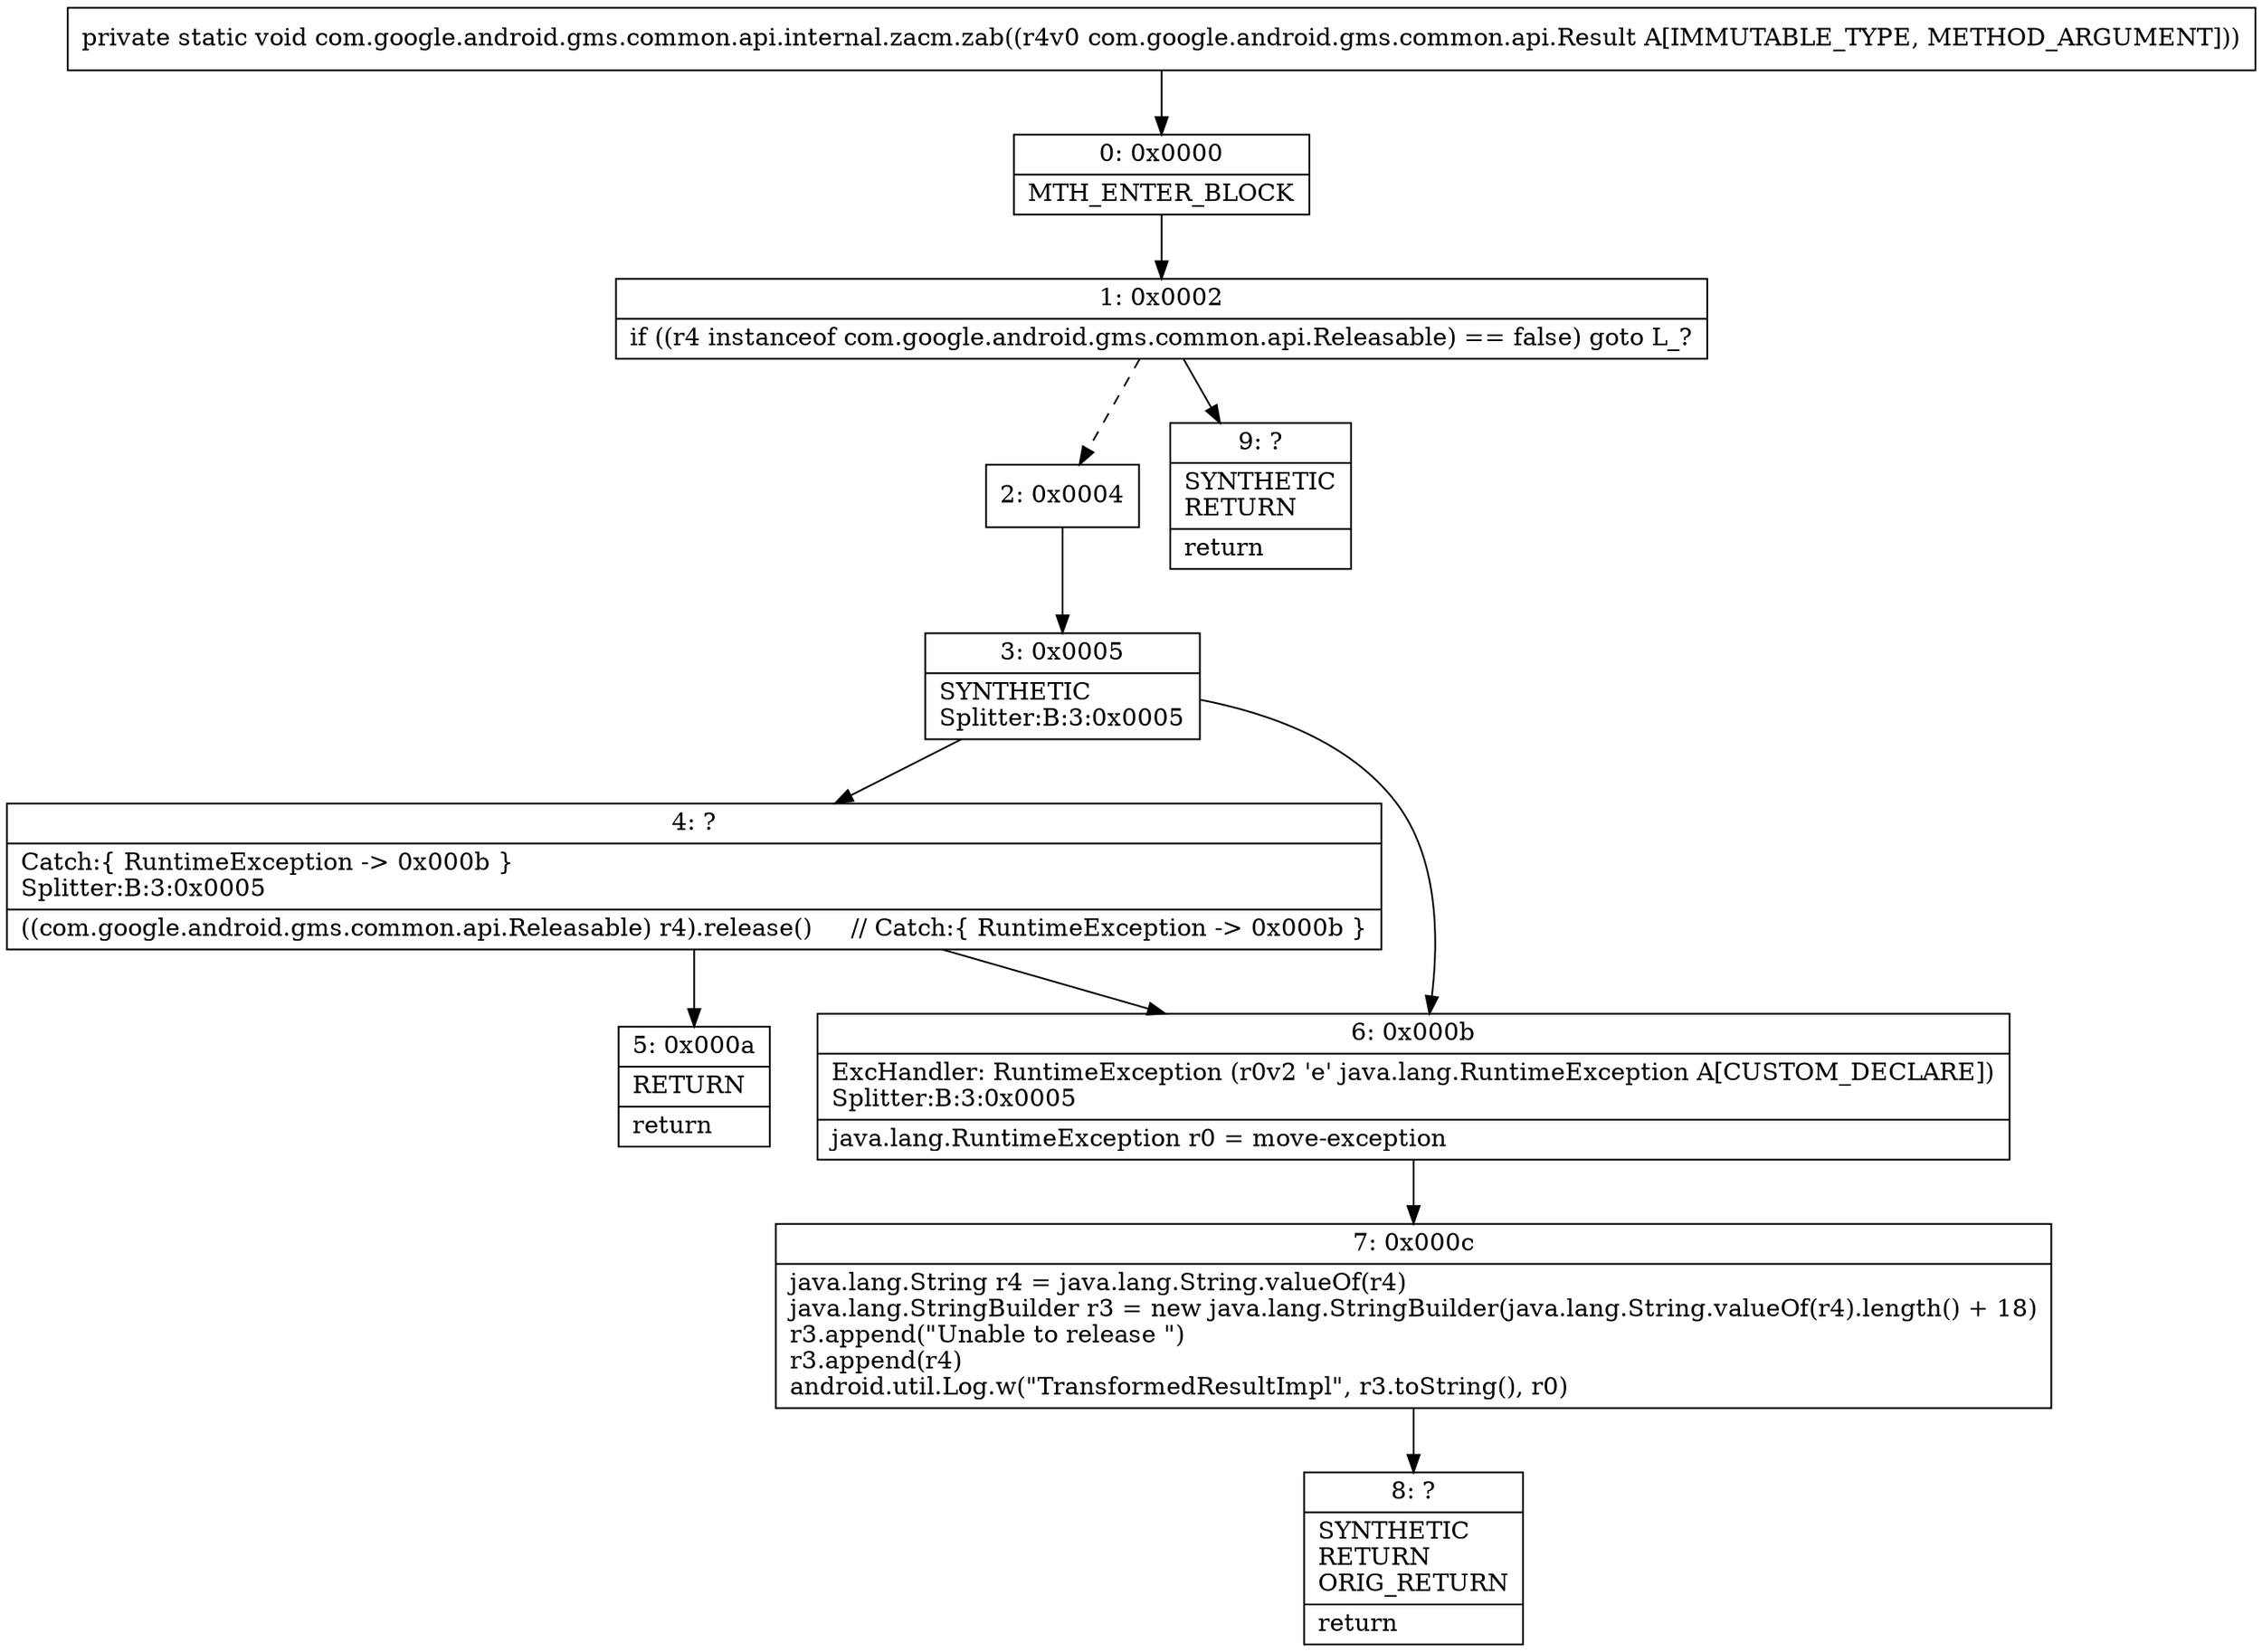 digraph "CFG forcom.google.android.gms.common.api.internal.zacm.zab(Lcom\/google\/android\/gms\/common\/api\/Result;)V" {
Node_0 [shape=record,label="{0\:\ 0x0000|MTH_ENTER_BLOCK\l}"];
Node_1 [shape=record,label="{1\:\ 0x0002|if ((r4 instanceof com.google.android.gms.common.api.Releasable) == false) goto L_?\l}"];
Node_2 [shape=record,label="{2\:\ 0x0004}"];
Node_3 [shape=record,label="{3\:\ 0x0005|SYNTHETIC\lSplitter:B:3:0x0005\l}"];
Node_4 [shape=record,label="{4\:\ ?|Catch:\{ RuntimeException \-\> 0x000b \}\lSplitter:B:3:0x0005\l|((com.google.android.gms.common.api.Releasable) r4).release()     \/\/ Catch:\{ RuntimeException \-\> 0x000b \}\l}"];
Node_5 [shape=record,label="{5\:\ 0x000a|RETURN\l|return\l}"];
Node_6 [shape=record,label="{6\:\ 0x000b|ExcHandler: RuntimeException (r0v2 'e' java.lang.RuntimeException A[CUSTOM_DECLARE])\lSplitter:B:3:0x0005\l|java.lang.RuntimeException r0 = move\-exception\l}"];
Node_7 [shape=record,label="{7\:\ 0x000c|java.lang.String r4 = java.lang.String.valueOf(r4)\ljava.lang.StringBuilder r3 = new java.lang.StringBuilder(java.lang.String.valueOf(r4).length() + 18)\lr3.append(\"Unable to release \")\lr3.append(r4)\landroid.util.Log.w(\"TransformedResultImpl\", r3.toString(), r0)\l}"];
Node_8 [shape=record,label="{8\:\ ?|SYNTHETIC\lRETURN\lORIG_RETURN\l|return\l}"];
Node_9 [shape=record,label="{9\:\ ?|SYNTHETIC\lRETURN\l|return\l}"];
MethodNode[shape=record,label="{private static void com.google.android.gms.common.api.internal.zacm.zab((r4v0 com.google.android.gms.common.api.Result A[IMMUTABLE_TYPE, METHOD_ARGUMENT])) }"];
MethodNode -> Node_0;
Node_0 -> Node_1;
Node_1 -> Node_2[style=dashed];
Node_1 -> Node_9;
Node_2 -> Node_3;
Node_3 -> Node_4;
Node_3 -> Node_6;
Node_4 -> Node_5;
Node_4 -> Node_6;
Node_6 -> Node_7;
Node_7 -> Node_8;
}

